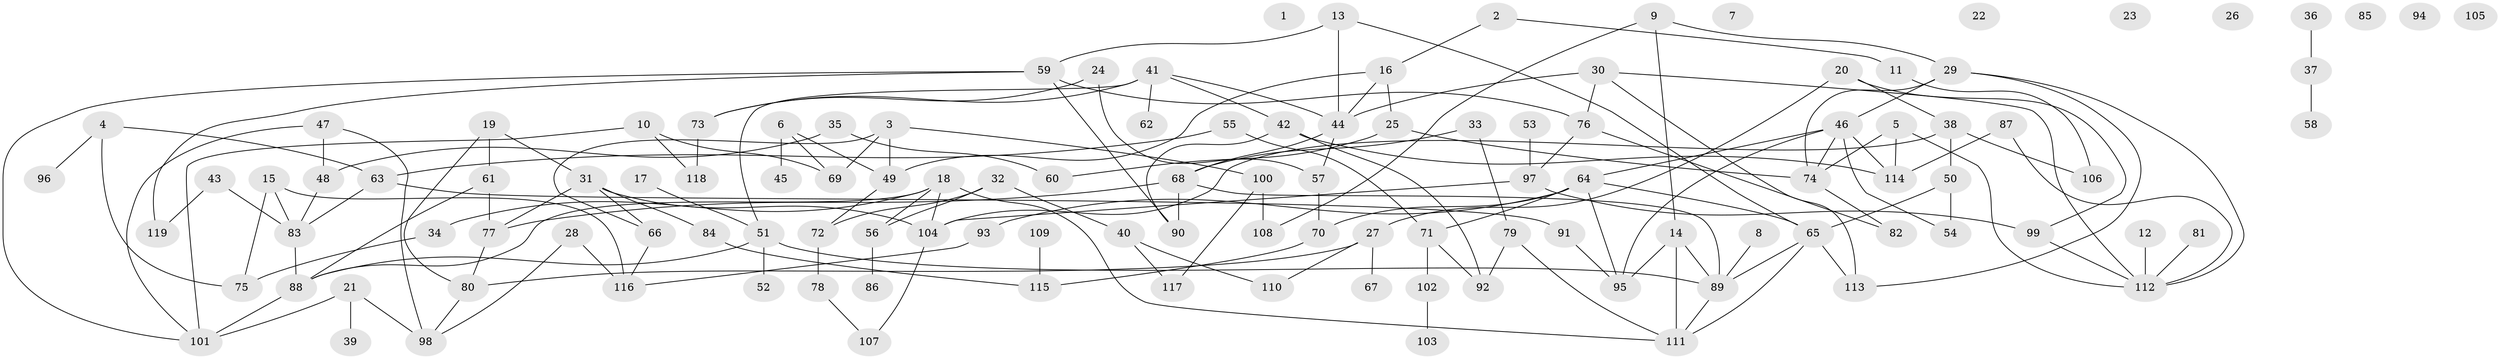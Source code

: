 // coarse degree distribution, {0: 0.09523809523809523, 2: 0.20238095238095238, 5: 0.11904761904761904, 4: 0.11904761904761904, 3: 0.15476190476190477, 1: 0.16666666666666666, 6: 0.07142857142857142, 8: 0.011904761904761904, 7: 0.03571428571428571, 9: 0.023809523809523808}
// Generated by graph-tools (version 1.1) at 2025/41/03/06/25 10:41:20]
// undirected, 119 vertices, 169 edges
graph export_dot {
graph [start="1"]
  node [color=gray90,style=filled];
  1;
  2;
  3;
  4;
  5;
  6;
  7;
  8;
  9;
  10;
  11;
  12;
  13;
  14;
  15;
  16;
  17;
  18;
  19;
  20;
  21;
  22;
  23;
  24;
  25;
  26;
  27;
  28;
  29;
  30;
  31;
  32;
  33;
  34;
  35;
  36;
  37;
  38;
  39;
  40;
  41;
  42;
  43;
  44;
  45;
  46;
  47;
  48;
  49;
  50;
  51;
  52;
  53;
  54;
  55;
  56;
  57;
  58;
  59;
  60;
  61;
  62;
  63;
  64;
  65;
  66;
  67;
  68;
  69;
  70;
  71;
  72;
  73;
  74;
  75;
  76;
  77;
  78;
  79;
  80;
  81;
  82;
  83;
  84;
  85;
  86;
  87;
  88;
  89;
  90;
  91;
  92;
  93;
  94;
  95;
  96;
  97;
  98;
  99;
  100;
  101;
  102;
  103;
  104;
  105;
  106;
  107;
  108;
  109;
  110;
  111;
  112;
  113;
  114;
  115;
  116;
  117;
  118;
  119;
  2 -- 11;
  2 -- 16;
  3 -- 49;
  3 -- 66;
  3 -- 69;
  3 -- 100;
  4 -- 63;
  4 -- 75;
  4 -- 96;
  5 -- 74;
  5 -- 112;
  5 -- 114;
  6 -- 45;
  6 -- 49;
  6 -- 69;
  8 -- 89;
  9 -- 14;
  9 -- 29;
  9 -- 108;
  10 -- 69;
  10 -- 101;
  10 -- 118;
  11 -- 106;
  12 -- 112;
  13 -- 44;
  13 -- 59;
  13 -- 65;
  14 -- 89;
  14 -- 95;
  14 -- 111;
  15 -- 75;
  15 -- 83;
  15 -- 116;
  16 -- 25;
  16 -- 44;
  16 -- 49;
  17 -- 51;
  18 -- 34;
  18 -- 56;
  18 -- 88;
  18 -- 104;
  18 -- 111;
  19 -- 31;
  19 -- 61;
  19 -- 80;
  20 -- 27;
  20 -- 38;
  20 -- 99;
  21 -- 39;
  21 -- 98;
  21 -- 101;
  24 -- 57;
  24 -- 73;
  25 -- 60;
  25 -- 74;
  27 -- 67;
  27 -- 80;
  27 -- 110;
  28 -- 98;
  28 -- 116;
  29 -- 46;
  29 -- 74;
  29 -- 112;
  29 -- 113;
  30 -- 44;
  30 -- 76;
  30 -- 112;
  30 -- 113;
  31 -- 66;
  31 -- 77;
  31 -- 84;
  31 -- 104;
  32 -- 40;
  32 -- 56;
  32 -- 72;
  33 -- 68;
  33 -- 79;
  34 -- 75;
  35 -- 48;
  35 -- 60;
  36 -- 37;
  37 -- 58;
  38 -- 50;
  38 -- 104;
  38 -- 106;
  40 -- 110;
  40 -- 117;
  41 -- 42;
  41 -- 44;
  41 -- 51;
  41 -- 62;
  41 -- 73;
  42 -- 90;
  42 -- 92;
  42 -- 114;
  43 -- 83;
  43 -- 119;
  44 -- 57;
  44 -- 68;
  46 -- 54;
  46 -- 64;
  46 -- 74;
  46 -- 95;
  46 -- 114;
  47 -- 48;
  47 -- 98;
  47 -- 101;
  48 -- 83;
  49 -- 72;
  50 -- 54;
  50 -- 65;
  51 -- 52;
  51 -- 88;
  51 -- 89;
  53 -- 97;
  55 -- 63;
  55 -- 71;
  56 -- 86;
  57 -- 70;
  59 -- 76;
  59 -- 90;
  59 -- 101;
  59 -- 119;
  61 -- 77;
  61 -- 88;
  63 -- 83;
  63 -- 91;
  64 -- 65;
  64 -- 70;
  64 -- 71;
  64 -- 93;
  64 -- 95;
  65 -- 89;
  65 -- 111;
  65 -- 113;
  66 -- 116;
  68 -- 77;
  68 -- 89;
  68 -- 90;
  70 -- 115;
  71 -- 92;
  71 -- 102;
  72 -- 78;
  73 -- 118;
  74 -- 82;
  76 -- 82;
  76 -- 97;
  77 -- 80;
  78 -- 107;
  79 -- 92;
  79 -- 111;
  80 -- 98;
  81 -- 112;
  83 -- 88;
  84 -- 115;
  87 -- 112;
  87 -- 114;
  88 -- 101;
  89 -- 111;
  91 -- 95;
  93 -- 116;
  97 -- 99;
  97 -- 104;
  99 -- 112;
  100 -- 108;
  100 -- 117;
  102 -- 103;
  104 -- 107;
  109 -- 115;
}
